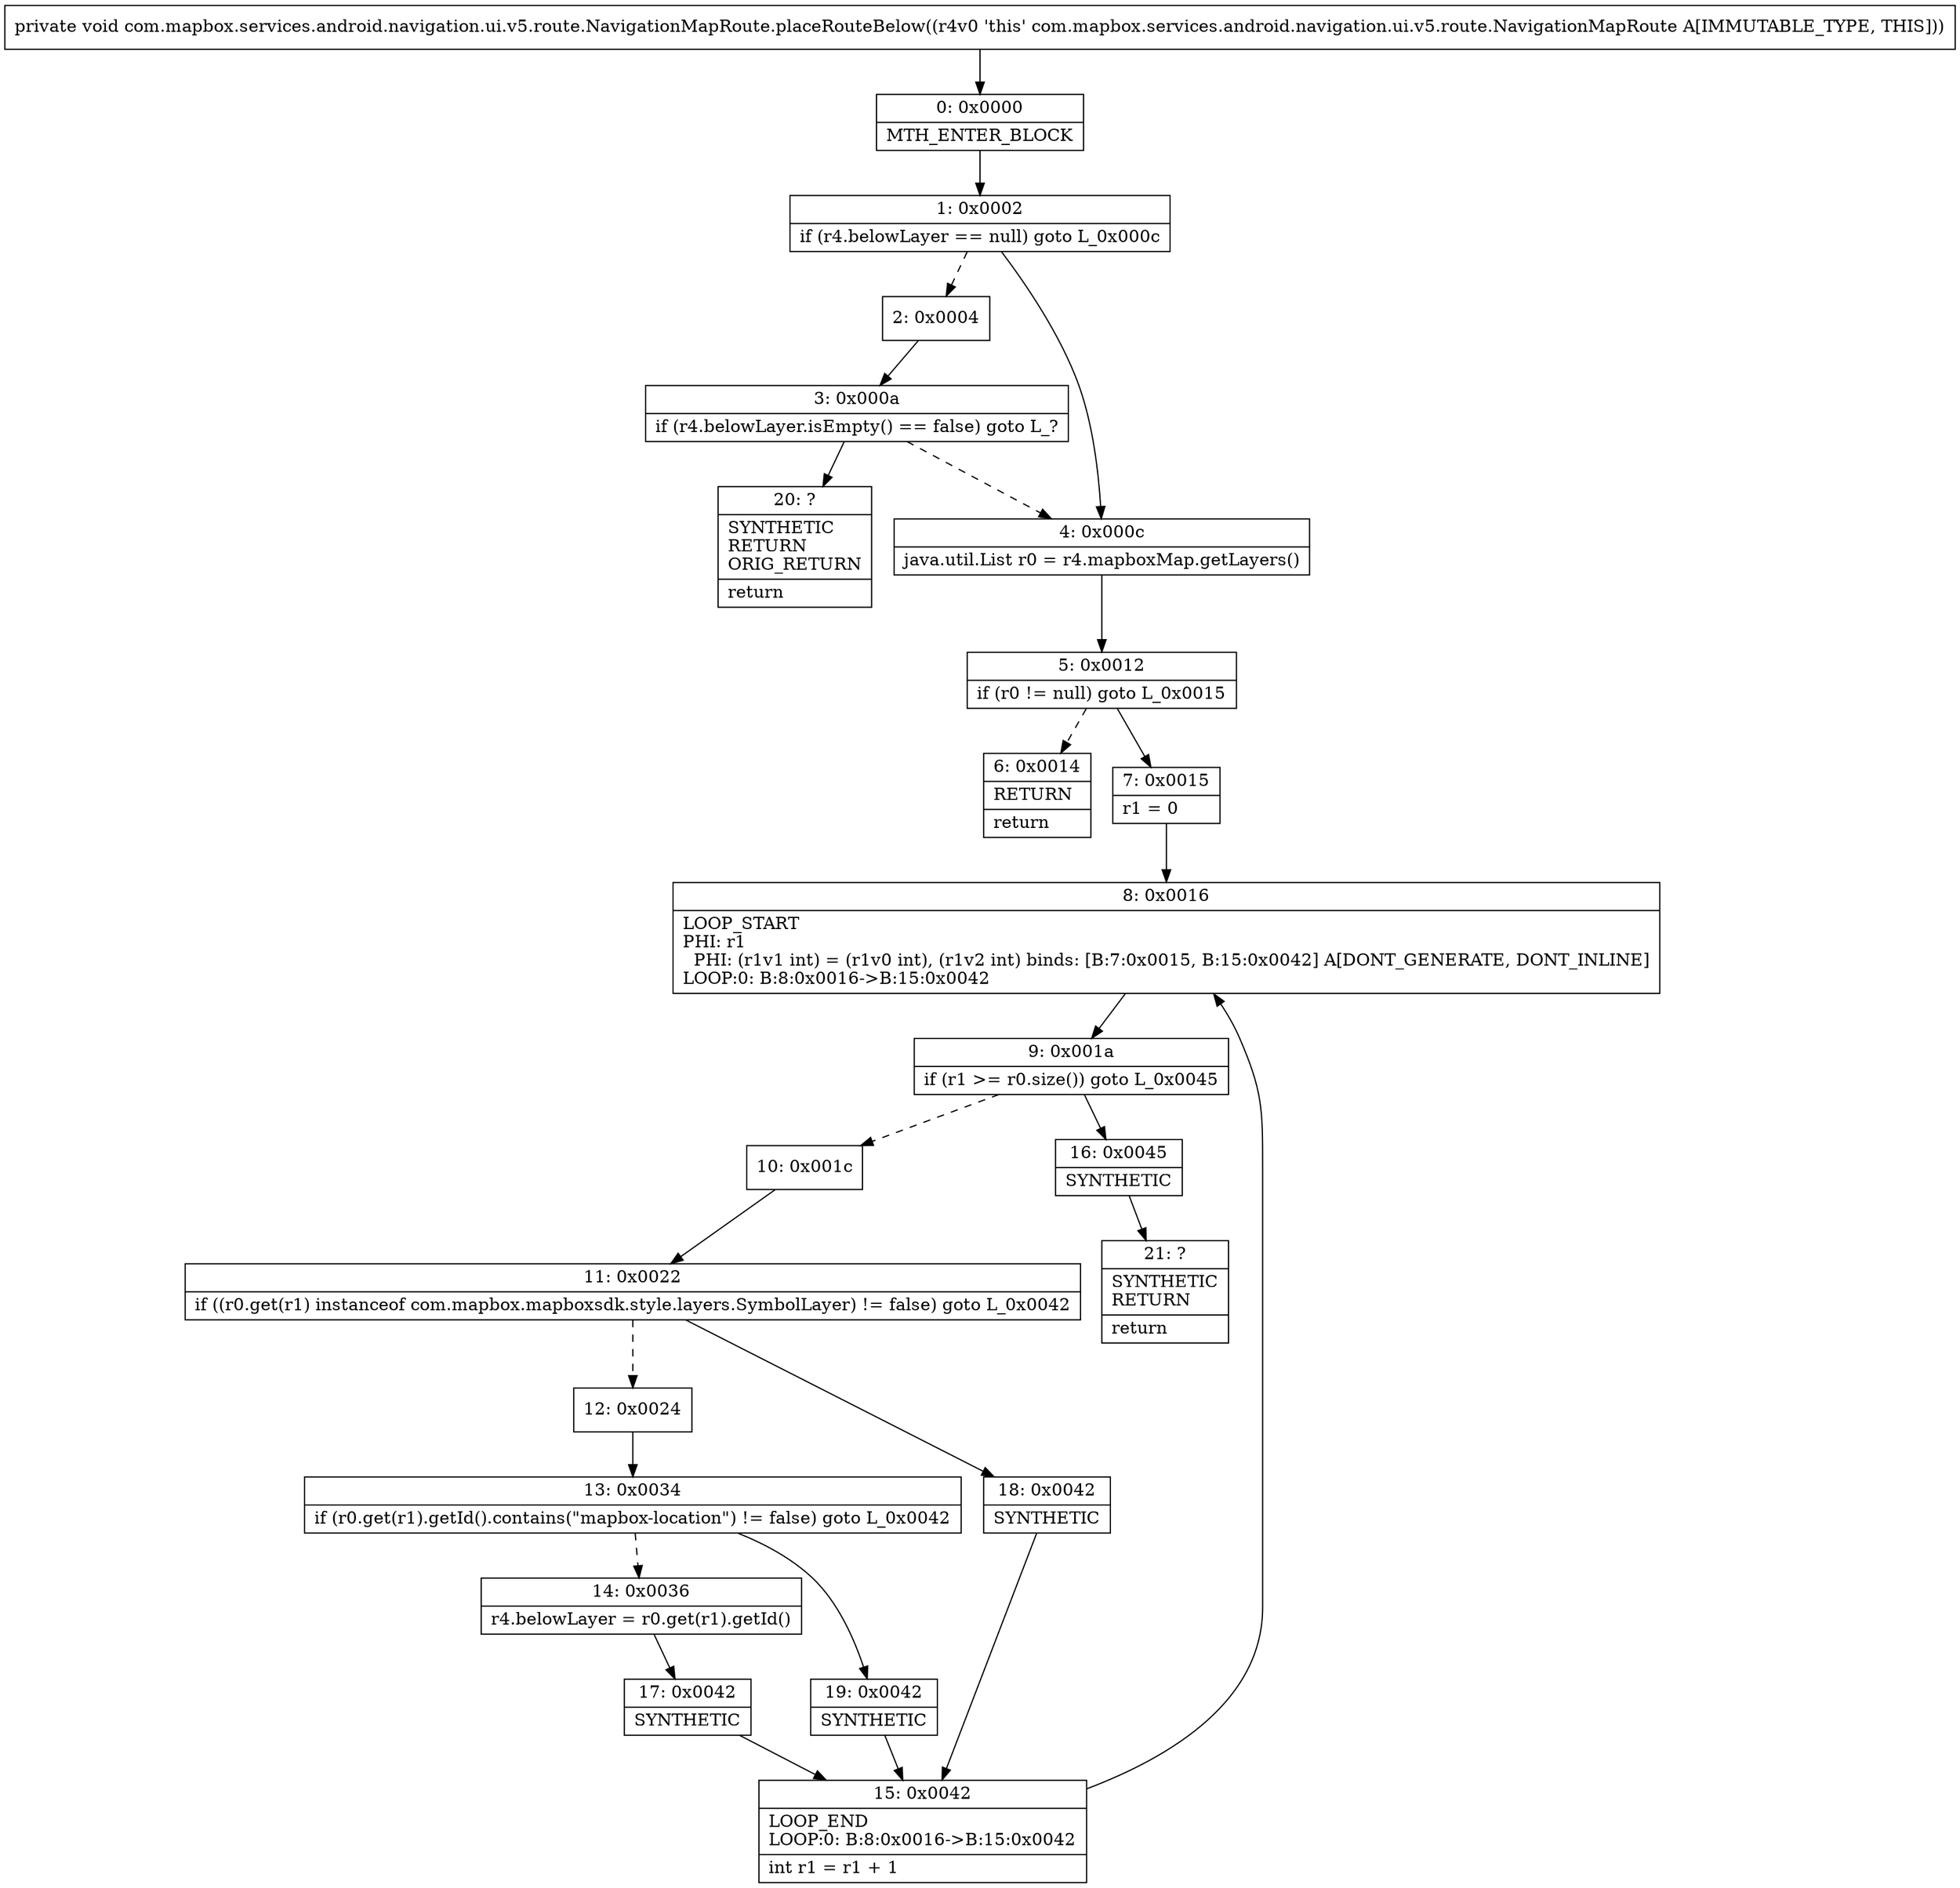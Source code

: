 digraph "CFG forcom.mapbox.services.android.navigation.ui.v5.route.NavigationMapRoute.placeRouteBelow()V" {
Node_0 [shape=record,label="{0\:\ 0x0000|MTH_ENTER_BLOCK\l}"];
Node_1 [shape=record,label="{1\:\ 0x0002|if (r4.belowLayer == null) goto L_0x000c\l}"];
Node_2 [shape=record,label="{2\:\ 0x0004}"];
Node_3 [shape=record,label="{3\:\ 0x000a|if (r4.belowLayer.isEmpty() == false) goto L_?\l}"];
Node_4 [shape=record,label="{4\:\ 0x000c|java.util.List r0 = r4.mapboxMap.getLayers()\l}"];
Node_5 [shape=record,label="{5\:\ 0x0012|if (r0 != null) goto L_0x0015\l}"];
Node_6 [shape=record,label="{6\:\ 0x0014|RETURN\l|return\l}"];
Node_7 [shape=record,label="{7\:\ 0x0015|r1 = 0\l}"];
Node_8 [shape=record,label="{8\:\ 0x0016|LOOP_START\lPHI: r1 \l  PHI: (r1v1 int) = (r1v0 int), (r1v2 int) binds: [B:7:0x0015, B:15:0x0042] A[DONT_GENERATE, DONT_INLINE]\lLOOP:0: B:8:0x0016\-\>B:15:0x0042\l}"];
Node_9 [shape=record,label="{9\:\ 0x001a|if (r1 \>= r0.size()) goto L_0x0045\l}"];
Node_10 [shape=record,label="{10\:\ 0x001c}"];
Node_11 [shape=record,label="{11\:\ 0x0022|if ((r0.get(r1) instanceof com.mapbox.mapboxsdk.style.layers.SymbolLayer) != false) goto L_0x0042\l}"];
Node_12 [shape=record,label="{12\:\ 0x0024}"];
Node_13 [shape=record,label="{13\:\ 0x0034|if (r0.get(r1).getId().contains(\"mapbox\-location\") != false) goto L_0x0042\l}"];
Node_14 [shape=record,label="{14\:\ 0x0036|r4.belowLayer = r0.get(r1).getId()\l}"];
Node_15 [shape=record,label="{15\:\ 0x0042|LOOP_END\lLOOP:0: B:8:0x0016\-\>B:15:0x0042\l|int r1 = r1 + 1\l}"];
Node_16 [shape=record,label="{16\:\ 0x0045|SYNTHETIC\l}"];
Node_17 [shape=record,label="{17\:\ 0x0042|SYNTHETIC\l}"];
Node_18 [shape=record,label="{18\:\ 0x0042|SYNTHETIC\l}"];
Node_19 [shape=record,label="{19\:\ 0x0042|SYNTHETIC\l}"];
Node_20 [shape=record,label="{20\:\ ?|SYNTHETIC\lRETURN\lORIG_RETURN\l|return\l}"];
Node_21 [shape=record,label="{21\:\ ?|SYNTHETIC\lRETURN\l|return\l}"];
MethodNode[shape=record,label="{private void com.mapbox.services.android.navigation.ui.v5.route.NavigationMapRoute.placeRouteBelow((r4v0 'this' com.mapbox.services.android.navigation.ui.v5.route.NavigationMapRoute A[IMMUTABLE_TYPE, THIS])) }"];
MethodNode -> Node_0;
Node_0 -> Node_1;
Node_1 -> Node_2[style=dashed];
Node_1 -> Node_4;
Node_2 -> Node_3;
Node_3 -> Node_4[style=dashed];
Node_3 -> Node_20;
Node_4 -> Node_5;
Node_5 -> Node_6[style=dashed];
Node_5 -> Node_7;
Node_7 -> Node_8;
Node_8 -> Node_9;
Node_9 -> Node_10[style=dashed];
Node_9 -> Node_16;
Node_10 -> Node_11;
Node_11 -> Node_12[style=dashed];
Node_11 -> Node_18;
Node_12 -> Node_13;
Node_13 -> Node_14[style=dashed];
Node_13 -> Node_19;
Node_14 -> Node_17;
Node_15 -> Node_8;
Node_16 -> Node_21;
Node_17 -> Node_15;
Node_18 -> Node_15;
Node_19 -> Node_15;
}


